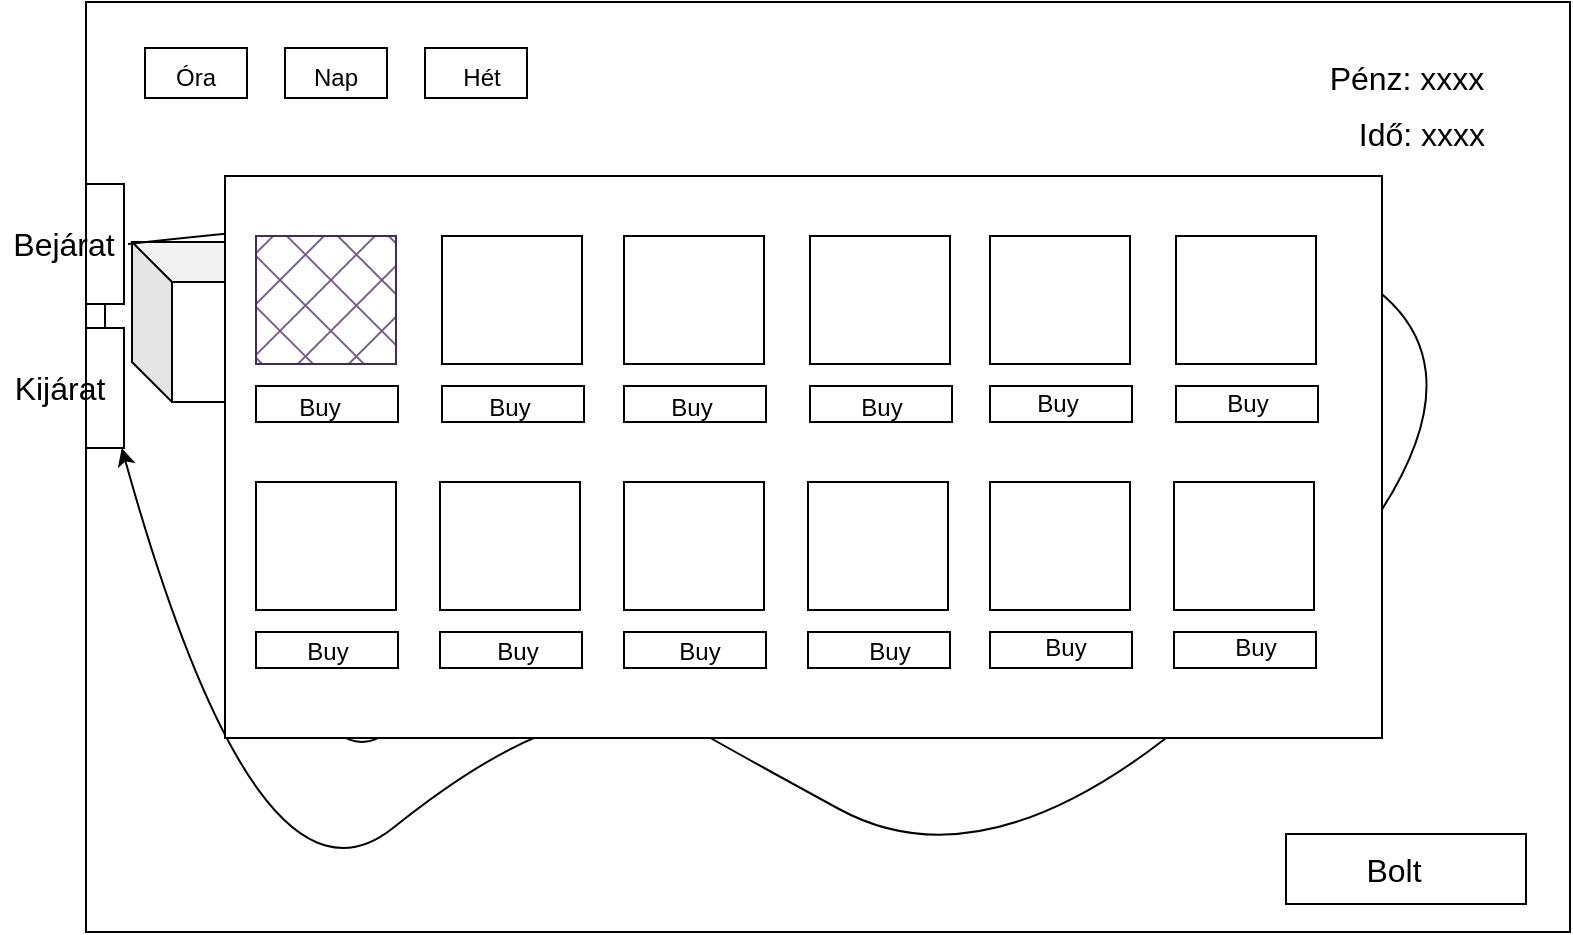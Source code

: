<mxfile version="26.0.14">
  <diagram name="1 oldal" id="8onvP7ZYu2YLWH1zNORK">
    <mxGraphModel dx="1434" dy="728" grid="0" gridSize="10" guides="1" tooltips="1" connect="1" arrows="1" fold="1" page="1" pageScale="1" pageWidth="827" pageHeight="1169" math="0" shadow="0">
      <root>
        <mxCell id="0" />
        <mxCell id="1" parent="0" />
        <mxCell id="weiak06-HauMyqDTACX4-24" value="" style="rounded=0;whiteSpace=wrap;html=1;" vertex="1" parent="1">
          <mxGeometry x="60" y="47" width="742" height="465" as="geometry" />
        </mxCell>
        <mxCell id="weiak06-HauMyqDTACX4-39" value="" style="shape=cube;whiteSpace=wrap;html=1;boundedLbl=1;backgroundOutline=1;darkOpacity=0.05;darkOpacity2=0.1;" vertex="1" parent="1">
          <mxGeometry x="83" y="167" width="120" height="80" as="geometry" />
        </mxCell>
        <mxCell id="weiak06-HauMyqDTACX4-16" value="" style="rounded=0;whiteSpace=wrap;html=1;" vertex="1" parent="1">
          <mxGeometry x="660" y="463" width="120" height="35" as="geometry" />
        </mxCell>
        <mxCell id="weiak06-HauMyqDTACX4-17" value="" style="rounded=0;whiteSpace=wrap;html=1;" vertex="1" parent="1">
          <mxGeometry x="89.5" y="70" width="51" height="25" as="geometry" />
        </mxCell>
        <mxCell id="weiak06-HauMyqDTACX4-18" value="" style="rounded=0;whiteSpace=wrap;html=1;" vertex="1" parent="1">
          <mxGeometry x="159.5" y="70" width="51" height="25" as="geometry" />
        </mxCell>
        <mxCell id="weiak06-HauMyqDTACX4-19" value="" style="rounded=0;whiteSpace=wrap;html=1;" vertex="1" parent="1">
          <mxGeometry x="229.5" y="70" width="51" height="25" as="geometry" />
        </mxCell>
        <mxCell id="weiak06-HauMyqDTACX4-20" value="Óra" style="text;html=1;align=center;verticalAlign=middle;whiteSpace=wrap;rounded=0;" vertex="1" parent="1">
          <mxGeometry x="85" y="70" width="60" height="30" as="geometry" />
        </mxCell>
        <mxCell id="weiak06-HauMyqDTACX4-21" value="Nap" style="text;html=1;align=center;verticalAlign=middle;whiteSpace=wrap;rounded=0;" vertex="1" parent="1">
          <mxGeometry x="155" y="70" width="60" height="30" as="geometry" />
        </mxCell>
        <mxCell id="weiak06-HauMyqDTACX4-22" value="Hét" style="text;html=1;align=center;verticalAlign=middle;whiteSpace=wrap;rounded=0;" vertex="1" parent="1">
          <mxGeometry x="227.5" y="70" width="60" height="30" as="geometry" />
        </mxCell>
        <mxCell id="weiak06-HauMyqDTACX4-25" value="&lt;font style=&quot;font-size: 16px;&quot;&gt;Pénz: xxxx&lt;/font&gt;" style="text;html=1;align=center;verticalAlign=middle;whiteSpace=wrap;rounded=0;" vertex="1" parent="1">
          <mxGeometry x="668.5" y="70" width="103" height="30" as="geometry" />
        </mxCell>
        <mxCell id="weiak06-HauMyqDTACX4-27" value="&lt;font style=&quot;font-size: 16px;&quot;&gt;Idő: xxxx&lt;/font&gt;" style="text;html=1;align=center;verticalAlign=middle;whiteSpace=wrap;rounded=0;" vertex="1" parent="1">
          <mxGeometry x="668.5" y="98" width="117.5" height="30" as="geometry" />
        </mxCell>
        <mxCell id="weiak06-HauMyqDTACX4-28" value="" style="rounded=0;whiteSpace=wrap;html=1;" vertex="1" parent="1">
          <mxGeometry x="60" y="138" width="19" height="60" as="geometry" />
        </mxCell>
        <mxCell id="weiak06-HauMyqDTACX4-29" value="&lt;font style=&quot;font-size: 16px;&quot;&gt;Bejárat&lt;/font&gt;" style="text;html=1;align=center;verticalAlign=middle;whiteSpace=wrap;rounded=0;" vertex="1" parent="1">
          <mxGeometry x="19" y="153" width="60" height="30" as="geometry" />
        </mxCell>
        <mxCell id="weiak06-HauMyqDTACX4-30" value="" style="rounded=0;whiteSpace=wrap;html=1;" vertex="1" parent="1">
          <mxGeometry x="60" y="210" width="19" height="60" as="geometry" />
        </mxCell>
        <mxCell id="weiak06-HauMyqDTACX4-33" value="&lt;font style=&quot;font-size: 16px;&quot;&gt;Bolt&lt;/font&gt;" style="text;html=1;align=center;verticalAlign=middle;whiteSpace=wrap;rounded=0;" vertex="1" parent="1">
          <mxGeometry x="684" y="465.5" width="60" height="30" as="geometry" />
        </mxCell>
        <mxCell id="weiak06-HauMyqDTACX4-36" value="" style="curved=1;endArrow=classic;html=1;rounded=0;" edge="1" parent="1" target="weiak06-HauMyqDTACX4-30">
          <mxGeometry width="50" height="50" relative="1" as="geometry">
            <mxPoint x="81" y="168" as="sourcePoint" />
            <mxPoint x="131" y="118" as="targetPoint" />
            <Array as="points">
              <mxPoint x="486" y="124" />
              <mxPoint x="804" y="205" />
              <mxPoint x="529" y="501" />
              <mxPoint x="344" y="400" />
              <mxPoint x="362" y="406" />
              <mxPoint x="281" y="406" />
              <mxPoint x="146" y="514" />
            </Array>
          </mxGeometry>
        </mxCell>
        <mxCell id="weiak06-HauMyqDTACX4-37" value="" style="endArrow=none;html=1;rounded=0;entryX=0.5;entryY=1;entryDx=0;entryDy=0;exitX=0.5;exitY=0;exitDx=0;exitDy=0;" edge="1" parent="1" source="weiak06-HauMyqDTACX4-30" target="weiak06-HauMyqDTACX4-28">
          <mxGeometry width="50" height="50" relative="1" as="geometry">
            <mxPoint x="387" y="357" as="sourcePoint" />
            <mxPoint x="437" y="307" as="targetPoint" />
          </mxGeometry>
        </mxCell>
        <mxCell id="weiak06-HauMyqDTACX4-40" value="&lt;font style=&quot;font-size: 16px;&quot;&gt;Safari menü&lt;/font&gt;" style="text;html=1;align=center;verticalAlign=middle;whiteSpace=wrap;rounded=0;" vertex="1" parent="1">
          <mxGeometry x="126" y="201" width="60" height="30" as="geometry" />
        </mxCell>
        <mxCell id="weiak06-HauMyqDTACX4-31" value="&lt;font style=&quot;font-size: 16px;&quot;&gt;Kijárat&lt;/font&gt;" style="text;html=1;align=center;verticalAlign=middle;whiteSpace=wrap;rounded=0;" vertex="1" parent="1">
          <mxGeometry x="17" y="225" width="60" height="30" as="geometry" />
        </mxCell>
        <mxCell id="weiak06-HauMyqDTACX4-41" value="" style="ellipse;whiteSpace=wrap;html=1;aspect=fixed;" vertex="1" parent="1">
          <mxGeometry x="508" y="376" width="34" height="34" as="geometry" />
        </mxCell>
        <mxCell id="weiak06-HauMyqDTACX4-42" value="" style="ellipse;whiteSpace=wrap;html=1;aspect=fixed;" vertex="1" parent="1">
          <mxGeometry x="342" y="164" width="34" height="34" as="geometry" />
        </mxCell>
        <mxCell id="weiak06-HauMyqDTACX4-43" value="" style="ellipse;whiteSpace=wrap;html=1;aspect=fixed;" vertex="1" parent="1">
          <mxGeometry x="181" y="383" width="34" height="34" as="geometry" />
        </mxCell>
        <mxCell id="weiak06-HauMyqDTACX4-47" value="Töltő" style="text;html=1;align=center;verticalAlign=middle;whiteSpace=wrap;rounded=0;" vertex="1" parent="1">
          <mxGeometry x="335.5" y="168" width="47" height="30" as="geometry" />
        </mxCell>
        <mxCell id="weiak06-HauMyqDTACX4-48" value="Töltő" style="text;html=1;align=center;verticalAlign=middle;whiteSpace=wrap;rounded=0;" vertex="1" parent="1">
          <mxGeometry x="174.5" y="387" width="47" height="30" as="geometry" />
        </mxCell>
        <mxCell id="weiak06-HauMyqDTACX4-49" value="Töltő" style="text;html=1;align=center;verticalAlign=middle;whiteSpace=wrap;rounded=0;" vertex="1" parent="1">
          <mxGeometry x="498" y="380" width="47" height="30" as="geometry" />
        </mxCell>
        <mxCell id="weiak06-HauMyqDTACX4-50" value="" style="shape=tape;whiteSpace=wrap;html=1;rotation=0;" vertex="1" parent="1">
          <mxGeometry x="467" y="208" width="139.25" height="39" as="geometry" />
        </mxCell>
        <mxCell id="weiak06-HauMyqDTACX4-51" value="Folyó" style="text;html=1;align=center;verticalAlign=middle;whiteSpace=wrap;rounded=0;" vertex="1" parent="1">
          <mxGeometry x="495" y="217" width="60" height="30" as="geometry" />
        </mxCell>
        <mxCell id="weiak06-HauMyqDTACX4-52" value="" style="triangle;whiteSpace=wrap;html=1;rotation=-90;" vertex="1" parent="1">
          <mxGeometry x="247.25" y="294.75" width="33" height="43.5" as="geometry" />
        </mxCell>
        <mxCell id="weiak06-HauMyqDTACX4-53" value="" style="triangle;whiteSpace=wrap;html=1;rotation=-90;" vertex="1" parent="1">
          <mxGeometry x="276" y="298" width="33" height="43.5" as="geometry" />
        </mxCell>
        <mxCell id="weiak06-HauMyqDTACX4-54" value="" style="triangle;whiteSpace=wrap;html=1;rotation=-90;" vertex="1" parent="1">
          <mxGeometry x="263" y="286" width="33" height="43.5" as="geometry" />
        </mxCell>
        <mxCell id="weiak06-HauMyqDTACX4-56" value="Dombok" style="text;html=1;align=center;verticalAlign=middle;whiteSpace=wrap;rounded=0;" vertex="1" parent="1">
          <mxGeometry x="249.5" y="273" width="60" height="30" as="geometry" />
        </mxCell>
        <mxCell id="weiak06-HauMyqDTACX4-57" value="" style="ellipse;shape=cloud;whiteSpace=wrap;html=1;" vertex="1" parent="1">
          <mxGeometry x="457" y="309" width="77" height="35" as="geometry" />
        </mxCell>
        <mxCell id="weiak06-HauMyqDTACX4-58" value="Bokor" style="text;html=1;align=center;verticalAlign=middle;whiteSpace=wrap;rounded=0;" vertex="1" parent="1">
          <mxGeometry x="471" y="314" width="60" height="30" as="geometry" />
        </mxCell>
        <mxCell id="weiak06-HauMyqDTACX4-59" value="" style="rounded=0;whiteSpace=wrap;html=1;" vertex="1" parent="1">
          <mxGeometry x="129.5" y="134" width="578.5" height="281" as="geometry" />
        </mxCell>
        <mxCell id="weiak06-HauMyqDTACX4-60" value="" style="rounded=0;whiteSpace=wrap;html=1;glass=0;fillColor=#76608a;strokeColor=#432D57;fillStyle=cross-hatch;fontColor=#ffffff;" vertex="1" parent="1">
          <mxGeometry x="145" y="164" width="70" height="64" as="geometry" />
        </mxCell>
        <mxCell id="weiak06-HauMyqDTACX4-62" value="" style="rounded=0;whiteSpace=wrap;html=1;" vertex="1" parent="1">
          <mxGeometry x="145" y="239" width="71" height="18" as="geometry" />
        </mxCell>
        <mxCell id="weiak06-HauMyqDTACX4-63" value="" style="rounded=0;whiteSpace=wrap;html=1;fillStyle=cross-hatch;" vertex="1" parent="1">
          <mxGeometry x="238" y="164" width="70" height="64" as="geometry" />
        </mxCell>
        <mxCell id="weiak06-HauMyqDTACX4-64" value="" style="rounded=0;whiteSpace=wrap;html=1;" vertex="1" parent="1">
          <mxGeometry x="238" y="239" width="71" height="18" as="geometry" />
        </mxCell>
        <mxCell id="weiak06-HauMyqDTACX4-67" value="" style="rounded=0;whiteSpace=wrap;html=1;fillStyle=cross-hatch;" vertex="1" parent="1">
          <mxGeometry x="145" y="287" width="70" height="64" as="geometry" />
        </mxCell>
        <mxCell id="weiak06-HauMyqDTACX4-68" value="" style="rounded=0;whiteSpace=wrap;html=1;" vertex="1" parent="1">
          <mxGeometry x="145" y="362" width="71" height="18" as="geometry" />
        </mxCell>
        <mxCell id="weiak06-HauMyqDTACX4-73" value="" style="rounded=0;whiteSpace=wrap;html=1;fillStyle=cross-hatch;" vertex="1" parent="1">
          <mxGeometry x="237" y="287" width="70" height="64" as="geometry" />
        </mxCell>
        <mxCell id="weiak06-HauMyqDTACX4-74" value="" style="rounded=0;whiteSpace=wrap;html=1;" vertex="1" parent="1">
          <mxGeometry x="237" y="362" width="71" height="18" as="geometry" />
        </mxCell>
        <mxCell id="weiak06-HauMyqDTACX4-75" value="" style="rounded=0;whiteSpace=wrap;html=1;fillStyle=cross-hatch;" vertex="1" parent="1">
          <mxGeometry x="329" y="164" width="70" height="64" as="geometry" />
        </mxCell>
        <mxCell id="weiak06-HauMyqDTACX4-76" value="" style="rounded=0;whiteSpace=wrap;html=1;" vertex="1" parent="1">
          <mxGeometry x="329" y="239" width="71" height="18" as="geometry" />
        </mxCell>
        <mxCell id="weiak06-HauMyqDTACX4-77" value="" style="rounded=0;whiteSpace=wrap;html=1;fillStyle=cross-hatch;" vertex="1" parent="1">
          <mxGeometry x="422" y="164" width="70" height="64" as="geometry" />
        </mxCell>
        <mxCell id="weiak06-HauMyqDTACX4-78" value="" style="rounded=0;whiteSpace=wrap;html=1;" vertex="1" parent="1">
          <mxGeometry x="422" y="239" width="71" height="18" as="geometry" />
        </mxCell>
        <mxCell id="weiak06-HauMyqDTACX4-79" value="" style="rounded=0;whiteSpace=wrap;html=1;fillStyle=cross-hatch;" vertex="1" parent="1">
          <mxGeometry x="329" y="287" width="70" height="64" as="geometry" />
        </mxCell>
        <mxCell id="weiak06-HauMyqDTACX4-80" value="" style="rounded=0;whiteSpace=wrap;html=1;" vertex="1" parent="1">
          <mxGeometry x="329" y="362" width="71" height="18" as="geometry" />
        </mxCell>
        <mxCell id="weiak06-HauMyqDTACX4-81" value="" style="rounded=0;whiteSpace=wrap;html=1;fillStyle=cross-hatch;" vertex="1" parent="1">
          <mxGeometry x="421" y="287" width="70" height="64" as="geometry" />
        </mxCell>
        <mxCell id="weiak06-HauMyqDTACX4-82" value="" style="rounded=0;whiteSpace=wrap;html=1;" vertex="1" parent="1">
          <mxGeometry x="421" y="362" width="71" height="18" as="geometry" />
        </mxCell>
        <mxCell id="weiak06-HauMyqDTACX4-83" value="" style="rounded=0;whiteSpace=wrap;html=1;fillStyle=cross-hatch;" vertex="1" parent="1">
          <mxGeometry x="512" y="164" width="70" height="64" as="geometry" />
        </mxCell>
        <mxCell id="weiak06-HauMyqDTACX4-84" value="" style="rounded=0;whiteSpace=wrap;html=1;" vertex="1" parent="1">
          <mxGeometry x="512" y="239" width="71" height="18" as="geometry" />
        </mxCell>
        <mxCell id="weiak06-HauMyqDTACX4-85" value="" style="rounded=0;whiteSpace=wrap;html=1;fillStyle=cross-hatch;" vertex="1" parent="1">
          <mxGeometry x="605" y="164" width="70" height="64" as="geometry" />
        </mxCell>
        <mxCell id="weiak06-HauMyqDTACX4-86" value="" style="rounded=0;whiteSpace=wrap;html=1;" vertex="1" parent="1">
          <mxGeometry x="605" y="239" width="71" height="18" as="geometry" />
        </mxCell>
        <mxCell id="weiak06-HauMyqDTACX4-87" value="" style="rounded=0;whiteSpace=wrap;html=1;fillStyle=cross-hatch;" vertex="1" parent="1">
          <mxGeometry x="512" y="287" width="70" height="64" as="geometry" />
        </mxCell>
        <mxCell id="weiak06-HauMyqDTACX4-88" value="" style="rounded=0;whiteSpace=wrap;html=1;" vertex="1" parent="1">
          <mxGeometry x="512" y="362" width="71" height="18" as="geometry" />
        </mxCell>
        <mxCell id="weiak06-HauMyqDTACX4-89" value="" style="rounded=0;whiteSpace=wrap;html=1;fillStyle=cross-hatch;" vertex="1" parent="1">
          <mxGeometry x="604" y="287" width="70" height="64" as="geometry" />
        </mxCell>
        <mxCell id="weiak06-HauMyqDTACX4-90" value="" style="rounded=0;whiteSpace=wrap;html=1;" vertex="1" parent="1">
          <mxGeometry x="604" y="362" width="71" height="18" as="geometry" />
        </mxCell>
        <mxCell id="weiak06-HauMyqDTACX4-91" value="Buy" style="text;html=1;align=center;verticalAlign=middle;whiteSpace=wrap;rounded=0;" vertex="1" parent="1">
          <mxGeometry x="147" y="235" width="60" height="30" as="geometry" />
        </mxCell>
        <mxCell id="weiak06-HauMyqDTACX4-93" value="Buy" style="text;html=1;align=center;verticalAlign=middle;whiteSpace=wrap;rounded=0;" vertex="1" parent="1">
          <mxGeometry x="242" y="235" width="60" height="30" as="geometry" />
        </mxCell>
        <mxCell id="weiak06-HauMyqDTACX4-94" value="Buy" style="text;html=1;align=center;verticalAlign=middle;whiteSpace=wrap;rounded=0;" vertex="1" parent="1">
          <mxGeometry x="333" y="235" width="60" height="30" as="geometry" />
        </mxCell>
        <mxCell id="weiak06-HauMyqDTACX4-95" value="Buy" style="text;html=1;align=center;verticalAlign=middle;whiteSpace=wrap;rounded=0;" vertex="1" parent="1">
          <mxGeometry x="428" y="235" width="60" height="30" as="geometry" />
        </mxCell>
        <mxCell id="weiak06-HauMyqDTACX4-96" value="Buy" style="text;html=1;align=center;verticalAlign=middle;whiteSpace=wrap;rounded=0;" vertex="1" parent="1">
          <mxGeometry x="516" y="233" width="60" height="30" as="geometry" />
        </mxCell>
        <mxCell id="weiak06-HauMyqDTACX4-97" value="Buy" style="text;html=1;align=center;verticalAlign=middle;whiteSpace=wrap;rounded=0;" vertex="1" parent="1">
          <mxGeometry x="611" y="233" width="60" height="30" as="geometry" />
        </mxCell>
        <mxCell id="weiak06-HauMyqDTACX4-98" value="Buy" style="text;html=1;align=center;verticalAlign=middle;whiteSpace=wrap;rounded=0;" vertex="1" parent="1">
          <mxGeometry x="151" y="357" width="60" height="30" as="geometry" />
        </mxCell>
        <mxCell id="weiak06-HauMyqDTACX4-99" value="Buy" style="text;html=1;align=center;verticalAlign=middle;whiteSpace=wrap;rounded=0;" vertex="1" parent="1">
          <mxGeometry x="246" y="357" width="60" height="30" as="geometry" />
        </mxCell>
        <mxCell id="weiak06-HauMyqDTACX4-100" value="Buy" style="text;html=1;align=center;verticalAlign=middle;whiteSpace=wrap;rounded=0;" vertex="1" parent="1">
          <mxGeometry x="337" y="357" width="60" height="30" as="geometry" />
        </mxCell>
        <mxCell id="weiak06-HauMyqDTACX4-101" value="Buy" style="text;html=1;align=center;verticalAlign=middle;whiteSpace=wrap;rounded=0;" vertex="1" parent="1">
          <mxGeometry x="432" y="357" width="60" height="30" as="geometry" />
        </mxCell>
        <mxCell id="weiak06-HauMyqDTACX4-102" value="Buy" style="text;html=1;align=center;verticalAlign=middle;whiteSpace=wrap;rounded=0;" vertex="1" parent="1">
          <mxGeometry x="520" y="355" width="60" height="30" as="geometry" />
        </mxCell>
        <mxCell id="weiak06-HauMyqDTACX4-103" value="Buy" style="text;html=1;align=center;verticalAlign=middle;whiteSpace=wrap;rounded=0;" vertex="1" parent="1">
          <mxGeometry x="615" y="355" width="60" height="30" as="geometry" />
        </mxCell>
      </root>
    </mxGraphModel>
  </diagram>
</mxfile>
